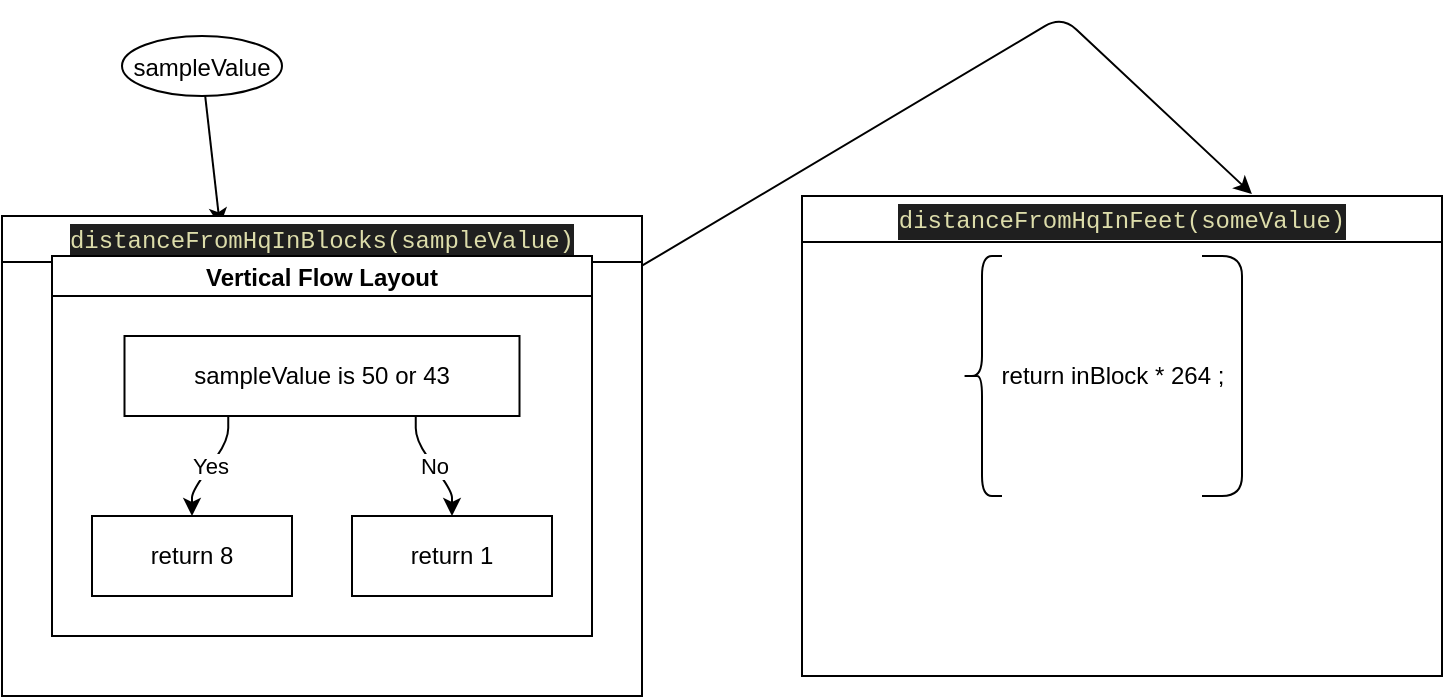 <mxfile>
    <diagram id="vKLRHpj9mCpmxACkDN42" name="Page-1">
        <mxGraphModel dx="736" dy="1495" grid="1" gridSize="10" guides="1" tooltips="1" connect="1" arrows="1" fold="1" page="1" pageScale="1" pageWidth="850" pageHeight="1100" math="0" shadow="0">
            <root>
                <mxCell id="0"/>
                <mxCell id="1" parent="0"/>
                <mxCell id="OadJtVnHZK5gSBZUFLeF-108" value="" style="edgeStyle=none;html=1;" edge="1" parent="1" source="OadJtVnHZK5gSBZUFLeF-106">
                    <mxGeometry relative="1" as="geometry">
                        <mxPoint x="368.989" y="105" as="targetPoint"/>
                    </mxGeometry>
                </mxCell>
                <mxCell id="OadJtVnHZK5gSBZUFLeF-106" value="sampleValue" style="ellipse" vertex="1" parent="1">
                    <mxGeometry x="320" y="10" width="80" height="30" as="geometry"/>
                </mxCell>
                <mxCell id="OadJtVnHZK5gSBZUFLeF-128" style="edgeStyle=none;html=1;entryX=0.703;entryY=-0.004;entryDx=0;entryDy=0;entryPerimeter=0;" edge="1" parent="1" source="OadJtVnHZK5gSBZUFLeF-109" target="OadJtVnHZK5gSBZUFLeF-120">
                    <mxGeometry relative="1" as="geometry">
                        <mxPoint x="870" y="80" as="targetPoint"/>
                        <Array as="points">
                            <mxPoint x="790"/>
                        </Array>
                    </mxGeometry>
                </mxCell>
                <mxCell id="OadJtVnHZK5gSBZUFLeF-109" value="&lt;div style=&quot;color: rgb(204, 204, 204); background-color: rgb(31, 31, 31); font-family: Menlo, Monaco, &amp;quot;Courier New&amp;quot;, monospace; font-weight: normal; line-height: 18px;&quot;&gt;&lt;span style=&quot;color: #dcdcaa;&quot;&gt;distanceFromHqInBlocks(sampleValue)&lt;/span&gt;&lt;/div&gt;" style="swimlane;whiteSpace=wrap;html=1;" vertex="1" parent="1">
                    <mxGeometry x="260" y="100" width="320" height="240" as="geometry"/>
                </mxCell>
                <mxCell id="OadJtVnHZK5gSBZUFLeF-110" value="Vertical Flow Layout" style="swimlane;startSize=20;horizontal=1;childLayout=flowLayout;flowOrientation=north;resizable=0;interRankCellSpacing=50;containerType=tree;fontSize=12;" vertex="1" parent="OadJtVnHZK5gSBZUFLeF-109">
                    <mxGeometry x="25" y="20" width="270" height="190" as="geometry"/>
                </mxCell>
                <mxCell id="OadJtVnHZK5gSBZUFLeF-111" value="sampleValue is 50 or 43" style="whiteSpace=wrap;html=1;" vertex="1" parent="OadJtVnHZK5gSBZUFLeF-110">
                    <mxGeometry x="36.25" y="40" width="197.5" height="40" as="geometry"/>
                </mxCell>
                <mxCell id="OadJtVnHZK5gSBZUFLeF-112" value="return 8" style="whiteSpace=wrap;html=1;" vertex="1" parent="OadJtVnHZK5gSBZUFLeF-110">
                    <mxGeometry x="20" y="130" width="100" height="40" as="geometry"/>
                </mxCell>
                <mxCell id="OadJtVnHZK5gSBZUFLeF-113" value="Yes" style="html=1;rounded=1;curved=0;sourcePerimeterSpacing=0;targetPerimeterSpacing=0;startSize=6;endSize=6;noEdgeStyle=1;orthogonal=1;" edge="1" parent="OadJtVnHZK5gSBZUFLeF-110" source="OadJtVnHZK5gSBZUFLeF-111" target="OadJtVnHZK5gSBZUFLeF-112">
                    <mxGeometry relative="1" as="geometry">
                        <Array as="points">
                            <mxPoint x="88.125" y="92"/>
                            <mxPoint x="70" y="118"/>
                        </Array>
                    </mxGeometry>
                </mxCell>
                <mxCell id="OadJtVnHZK5gSBZUFLeF-114" value="return 1" style="whiteSpace=wrap;html=1;" vertex="1" parent="OadJtVnHZK5gSBZUFLeF-110">
                    <mxGeometry x="150" y="130" width="100" height="40" as="geometry"/>
                </mxCell>
                <mxCell id="OadJtVnHZK5gSBZUFLeF-115" value="No" style="html=1;rounded=1;curved=0;sourcePerimeterSpacing=0;targetPerimeterSpacing=0;startSize=6;endSize=6;noEdgeStyle=1;orthogonal=1;" edge="1" parent="OadJtVnHZK5gSBZUFLeF-110" source="OadJtVnHZK5gSBZUFLeF-111" target="OadJtVnHZK5gSBZUFLeF-114">
                    <mxGeometry relative="1" as="geometry">
                        <Array as="points">
                            <mxPoint x="181.875" y="92"/>
                            <mxPoint x="200" y="118"/>
                        </Array>
                    </mxGeometry>
                </mxCell>
                <mxCell id="OadJtVnHZK5gSBZUFLeF-120" value="&lt;div style=&quot;color: rgb(204, 204, 204); background-color: rgb(31, 31, 31); font-family: Menlo, Monaco, &amp;quot;Courier New&amp;quot;, monospace; font-weight: normal; line-height: 18px;&quot;&gt;&lt;div style=&quot;line-height: 18px;&quot;&gt;&lt;span style=&quot;color: #dcdcaa;&quot;&gt;distanceFromHqInFeet(someValue)&lt;/span&gt;&lt;/div&gt;&lt;/div&gt;" style="swimlane;whiteSpace=wrap;html=1;" vertex="1" parent="1">
                    <mxGeometry x="660" y="90" width="320" height="240" as="geometry"/>
                </mxCell>
                <mxCell id="OadJtVnHZK5gSBZUFLeF-133" value="" style="shape=curlyBracket;whiteSpace=wrap;html=1;rounded=1;flipH=1;labelPosition=right;verticalLabelPosition=middle;align=left;verticalAlign=middle;size=0;" vertex="1" parent="OadJtVnHZK5gSBZUFLeF-120">
                    <mxGeometry x="200" y="30" width="20" height="120" as="geometry"/>
                </mxCell>
                <mxCell id="OadJtVnHZK5gSBZUFLeF-132" value="return inBlock * 264 ;" style="text;html=1;align=center;verticalAlign=middle;resizable=0;points=[];autosize=1;strokeColor=none;fillColor=none;" vertex="1" parent="OadJtVnHZK5gSBZUFLeF-120">
                    <mxGeometry x="90" y="75" width="130" height="30" as="geometry"/>
                </mxCell>
                <mxCell id="OadJtVnHZK5gSBZUFLeF-131" value="" style="shape=curlyBracket;whiteSpace=wrap;html=1;rounded=1;labelPosition=left;verticalLabelPosition=middle;align=right;verticalAlign=middle;" vertex="1" parent="OadJtVnHZK5gSBZUFLeF-120">
                    <mxGeometry x="80" y="30" width="20" height="120" as="geometry"/>
                </mxCell>
            </root>
        </mxGraphModel>
    </diagram>
    <diagram id="mFjk-_CBwT_3b2tu4sYg" name="Page-2">
        <mxGraphModel dx="736" dy="395" grid="1" gridSize="10" guides="1" tooltips="1" connect="1" arrows="1" fold="1" page="1" pageScale="1" pageWidth="850" pageHeight="1100" math="0" shadow="0">
            <root>
                <mxCell id="0"/>
                <mxCell id="1" parent="0"/>
            </root>
        </mxGraphModel>
    </diagram>
</mxfile>